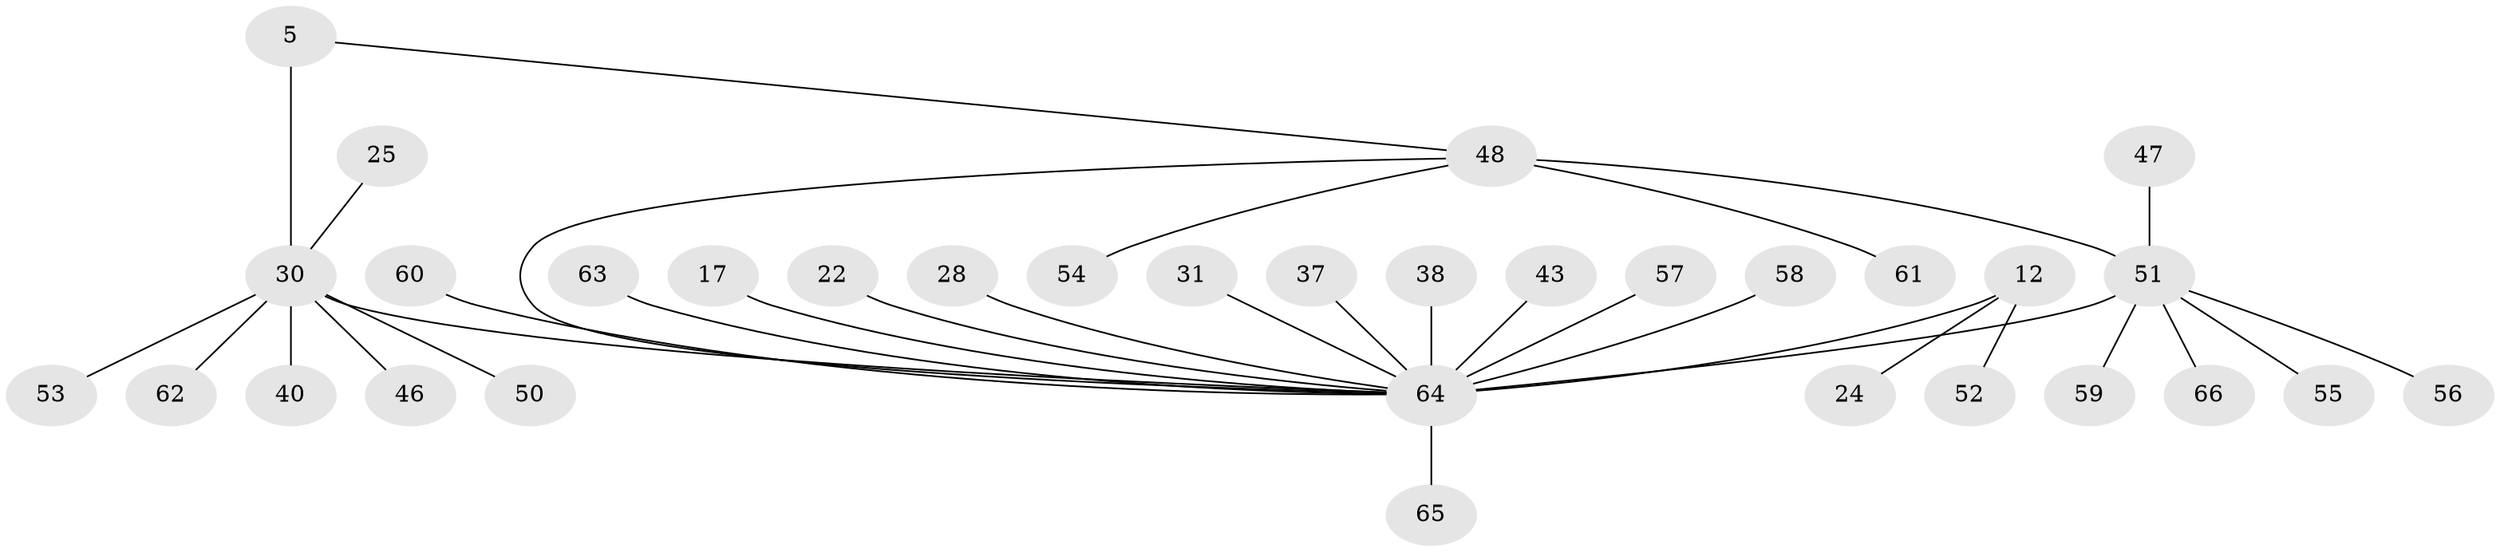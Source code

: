// original degree distribution, {3: 0.06060606060606061, 4: 0.06060606060606061, 12: 0.015151515151515152, 7: 0.030303030303030304, 6: 0.030303030303030304, 5: 0.015151515151515152, 8: 0.015151515151515152, 14: 0.015151515151515152, 2: 0.16666666666666666, 9: 0.015151515151515152, 1: 0.5757575757575758}
// Generated by graph-tools (version 1.1) at 2025/58/03/04/25 21:58:46]
// undirected, 33 vertices, 34 edges
graph export_dot {
graph [start="1"]
  node [color=gray90,style=filled];
  5;
  12 [super="+11"];
  17;
  22;
  24;
  25;
  28;
  30 [super="+6"];
  31;
  37;
  38;
  40;
  43;
  46;
  47;
  48 [super="+21+32"];
  50;
  51 [super="+44+15+49"];
  52;
  53 [super="+35"];
  54;
  55 [super="+33"];
  56;
  57 [super="+34"];
  58;
  59;
  60;
  61;
  62;
  63;
  64 [super="+3+16+10+42"];
  65;
  66;
  5 -- 30 [weight=2];
  5 -- 48;
  12 -- 52;
  12 -- 24;
  12 -- 64 [weight=4];
  17 -- 64;
  22 -- 64;
  25 -- 30;
  28 -- 64;
  30 -- 40;
  30 -- 46;
  30 -- 50;
  30 -- 62;
  30 -- 53;
  30 -- 64 [weight=4];
  31 -- 64 [weight=2];
  37 -- 64;
  38 -- 64;
  43 -- 64;
  47 -- 51;
  48 -- 64;
  48 -- 54;
  48 -- 61;
  48 -- 51 [weight=2];
  51 -- 64 [weight=6];
  51 -- 55;
  51 -- 66;
  51 -- 56;
  51 -- 59;
  57 -- 64;
  58 -- 64;
  60 -- 64;
  63 -- 64;
  64 -- 65;
}
